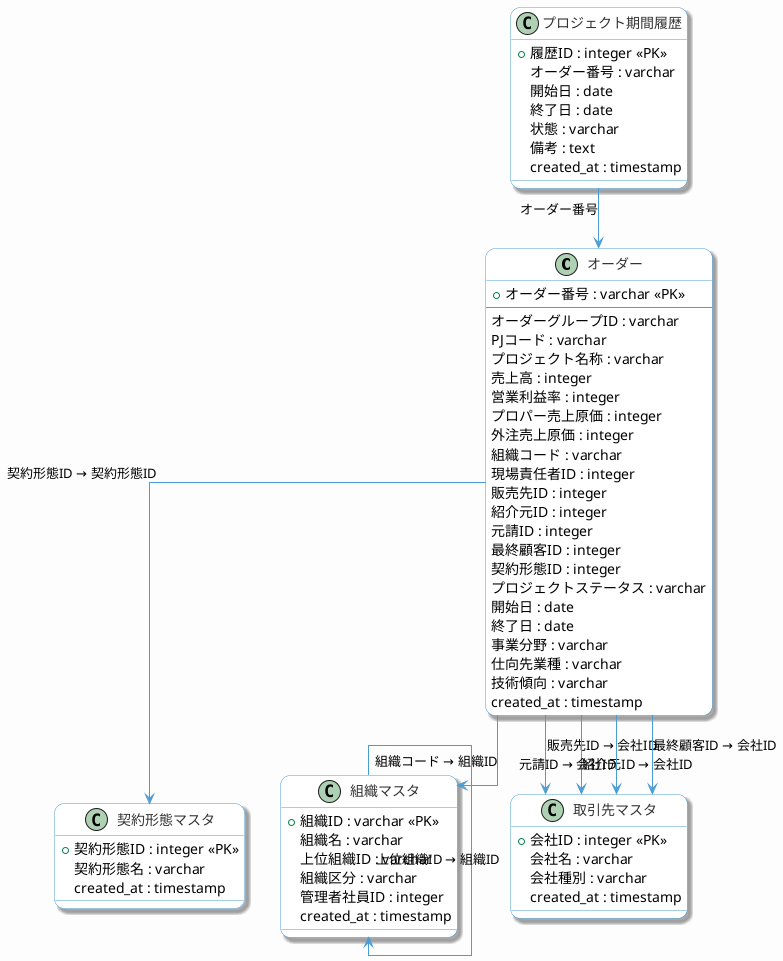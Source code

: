 @startuml ER図
'==========================================
' おしゃれテーマ設定（互換性あり）
'==========================================
!define LIGHT_THEME
skinparam backgroundColor #FDFDFD
skinparam shadowing true
skinparam roundcorner 20
skinparam linetype ortho
skinparam class {
  BackgroundColor #FFFFFF
  BorderColor #4B9CD3
  ArrowColor #4B9CD3
  FontColor #333333
}
skinparam note {
  BackgroundColor #EFF6FC
  BorderColor #4B9CD3
}

'==========================================
' テーブル定義（クラス図スタイル）
'==========================================

class "オーダー" as Project {
  +オーダー番号 : varchar <<PK>>  
  --
  オーダーグループID : varchar
  PJコード : varchar
  プロジェクト名称 : varchar
  売上高 : integer
  営業利益率 : integer
  プロパー売上原価 : integer
  外注売上原価 : integer
  組織コード : varchar
  現場責任者ID : integer
  販売先ID : integer
  紹介元ID : integer
  元請ID : integer
  最終顧客ID : integer
  契約形態ID : integer
  プロジェクトステータス : varchar
  開始日 : date
  終了日 : date
  事業分野 : varchar
  仕向先業種 : varchar
  技術傾向 : varchar
  created_at : timestamp
}

class "契約形態マスタ" as ContractType {
  +契約形態ID : integer <<PK>>
  契約形態名 : varchar
  created_at : timestamp
}

class "プロジェクト期間履歴" as ProjectPeriod {
  +履歴ID : integer <<PK>>
  オーダー番号 : varchar
  開始日 : date
  終了日 : date
  状態 : varchar
  備考 : text
  created_at : timestamp
}

class "組織マスタ" as Org {
  +組織ID : varchar <<PK>>
  組織名 : varchar
  上位組織ID : varchar
  組織区分 : varchar
  管理者社員ID : integer
  created_at : timestamp
}

class "取引先マスタ" as Partner {
  +会社ID : integer <<PK>>
  会社名 : varchar
  会社種別 : varchar
  created_at : timestamp
}

'==========================================
' リレーション
'==========================================
ProjectPeriod --> Project : オーダー番号
Project --> Org : 組織コード → 組織ID
Project --> Partner : 販売先ID → 会社ID
Project --> Partner : 紹介元ID → 会社ID
Project --> Partner : 元請ID → 会社ID
Project --> Partner : 最終顧客ID → 会社ID
Project --> ContractType : 契約形態ID → 契約形態ID
Org --> Org : 上位組織ID → 組織ID

@enduml
